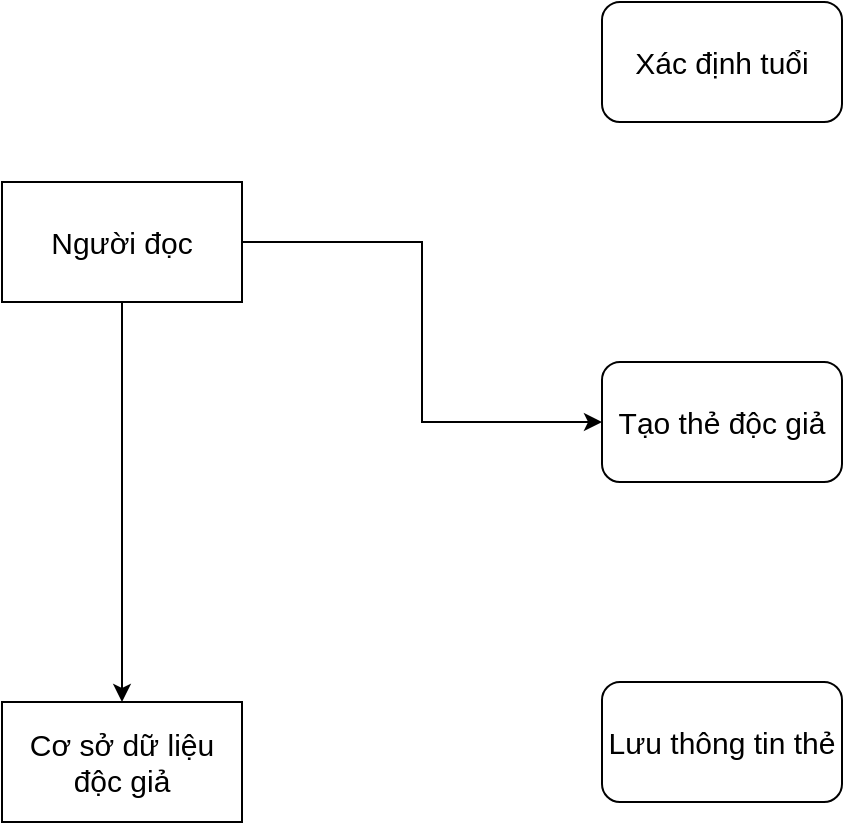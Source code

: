 <mxfile version="24.8.2">
  <diagram name="Trang-1" id="Vu7YIR-JY6bP6OS5rHEO">
    <mxGraphModel dx="1050" dy="569" grid="1" gridSize="10" guides="1" tooltips="1" connect="1" arrows="1" fold="1" page="1" pageScale="1" pageWidth="827" pageHeight="1169" math="0" shadow="0">
      <root>
        <mxCell id="0" />
        <mxCell id="1" parent="0" />
        <mxCell id="Nguub6LX3tgWVOI5rd8a-11" style="edgeStyle=orthogonalEdgeStyle;rounded=0;orthogonalLoop=1;jettySize=auto;html=1;exitX=1;exitY=0.5;exitDx=0;exitDy=0;entryX=0;entryY=0.5;entryDx=0;entryDy=0;" edge="1" parent="1" source="Nguub6LX3tgWVOI5rd8a-1" target="Nguub6LX3tgWVOI5rd8a-5">
          <mxGeometry relative="1" as="geometry" />
        </mxCell>
        <mxCell id="Nguub6LX3tgWVOI5rd8a-12" style="edgeStyle=orthogonalEdgeStyle;rounded=0;orthogonalLoop=1;jettySize=auto;html=1;exitX=0.5;exitY=1;exitDx=0;exitDy=0;entryX=0.5;entryY=0;entryDx=0;entryDy=0;" edge="1" parent="1" source="Nguub6LX3tgWVOI5rd8a-1" target="Nguub6LX3tgWVOI5rd8a-7">
          <mxGeometry relative="1" as="geometry" />
        </mxCell>
        <mxCell id="Nguub6LX3tgWVOI5rd8a-1" value="&lt;font style=&quot;font-size: 15px;&quot;&gt;Người đọc&lt;/font&gt;" style="rounded=0;whiteSpace=wrap;html=1;" vertex="1" parent="1">
          <mxGeometry x="80" y="100" width="120" height="60" as="geometry" />
        </mxCell>
        <mxCell id="Nguub6LX3tgWVOI5rd8a-2" value="&lt;font style=&quot;font-size: 15px;&quot;&gt;Xác định tuổi&lt;/font&gt;" style="rounded=1;whiteSpace=wrap;html=1;" vertex="1" parent="1">
          <mxGeometry x="380" y="10" width="120" height="60" as="geometry" />
        </mxCell>
        <mxCell id="Nguub6LX3tgWVOI5rd8a-4" value="&lt;font style=&quot;font-size: 15px;&quot;&gt;Lưu thông tin thẻ&lt;/font&gt;" style="rounded=1;whiteSpace=wrap;html=1;" vertex="1" parent="1">
          <mxGeometry x="380" y="350" width="120" height="60" as="geometry" />
        </mxCell>
        <mxCell id="Nguub6LX3tgWVOI5rd8a-5" value="&lt;font style=&quot;font-size: 15px;&quot;&gt;Tạo thẻ độc giả&lt;/font&gt;" style="rounded=1;whiteSpace=wrap;html=1;" vertex="1" parent="1">
          <mxGeometry x="380" y="190" width="120" height="60" as="geometry" />
        </mxCell>
        <mxCell id="Nguub6LX3tgWVOI5rd8a-7" value="&lt;font style=&quot;font-size: 15px;&quot;&gt;Cơ sở dữ liệu độc giả&lt;/font&gt;" style="rounded=0;whiteSpace=wrap;html=1;" vertex="1" parent="1">
          <mxGeometry x="80" y="360" width="120" height="60" as="geometry" />
        </mxCell>
      </root>
    </mxGraphModel>
  </diagram>
</mxfile>
